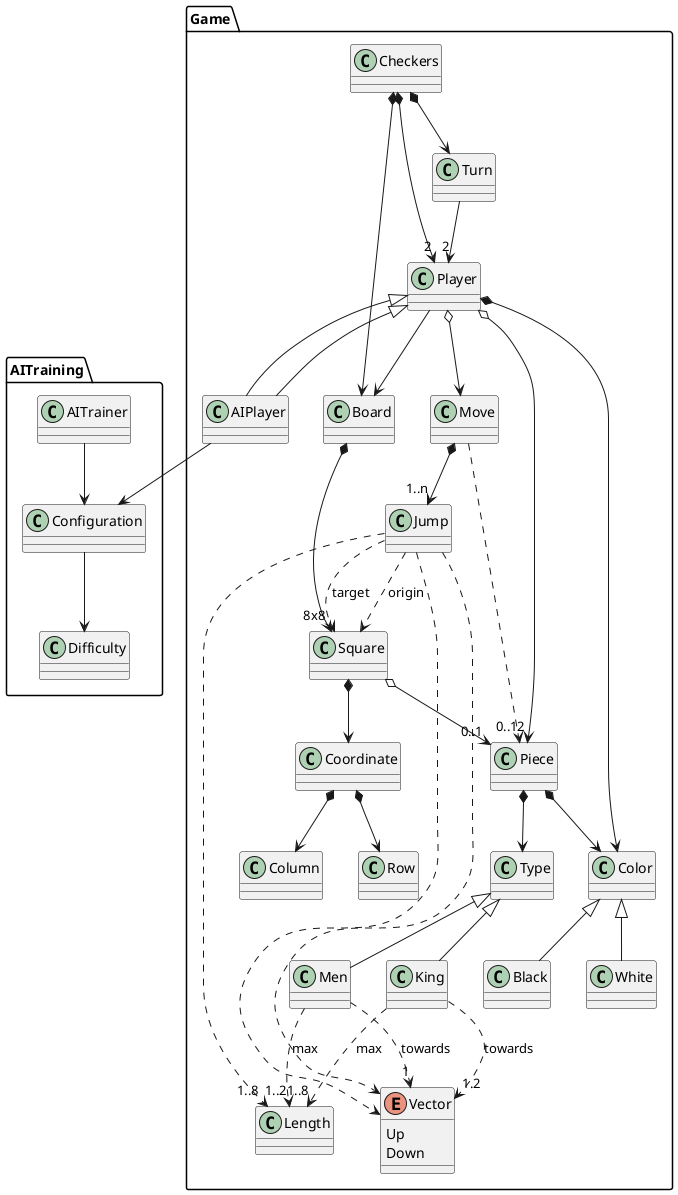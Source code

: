 @startuml DomainModel

package Game {
  Checkers *-down-> "2" Player
  Checkers *-down-> Board
  Checkers *-down-> Turn

  Turn -down-> "2" Player

  Player -down-> Board
  Player o-down-> "0..12" Piece
  Player o-down-> Move
  Player *-down-> Color

  Piece *--> Type
  Piece *--> Color
  King -up-|> Type
  Men -up-|> Type

  Men ..> "1..2" Length : "max"
  King ..> "1..8" Length : "max"
  Men ..> "1" Vector : "towards"
  King ..> "1.2" Vector : "towards"

  White -up-|> Color
  Black -up-|> Color

  Move *--> "1..n" Jump
  Jump ..> "1..8" Length
  Jump .down.> Vector

  enum Vector {
    Up
    Down
  }
  Jump ..> Vector

  Board *-down-> "8x8" Square
  Square *-down-> Coordinate
  Square o-down-> "0..1" Piece

  Move .down.> Piece

  Jump .down.> Square : origin
  Jump .down.> Square : target

  Coordinate *-down-> Row
  Coordinate *-down-> Column

  AIPlayer -up-|> Player
}

package AITraining {
  Configuration --> Difficulty
  AIPlayer -up-|> Player
  AIPlayer --> Configuration
  AITrainer --> Configuration
}

@enduml

@startuml Instrucciones
state A as " "
state B as " "
[*] --> A
A --> B : move White
B --> A : move Black
A --> [*] : [WinBlack]
B --> [*] : [WinWhite]
@enduml
